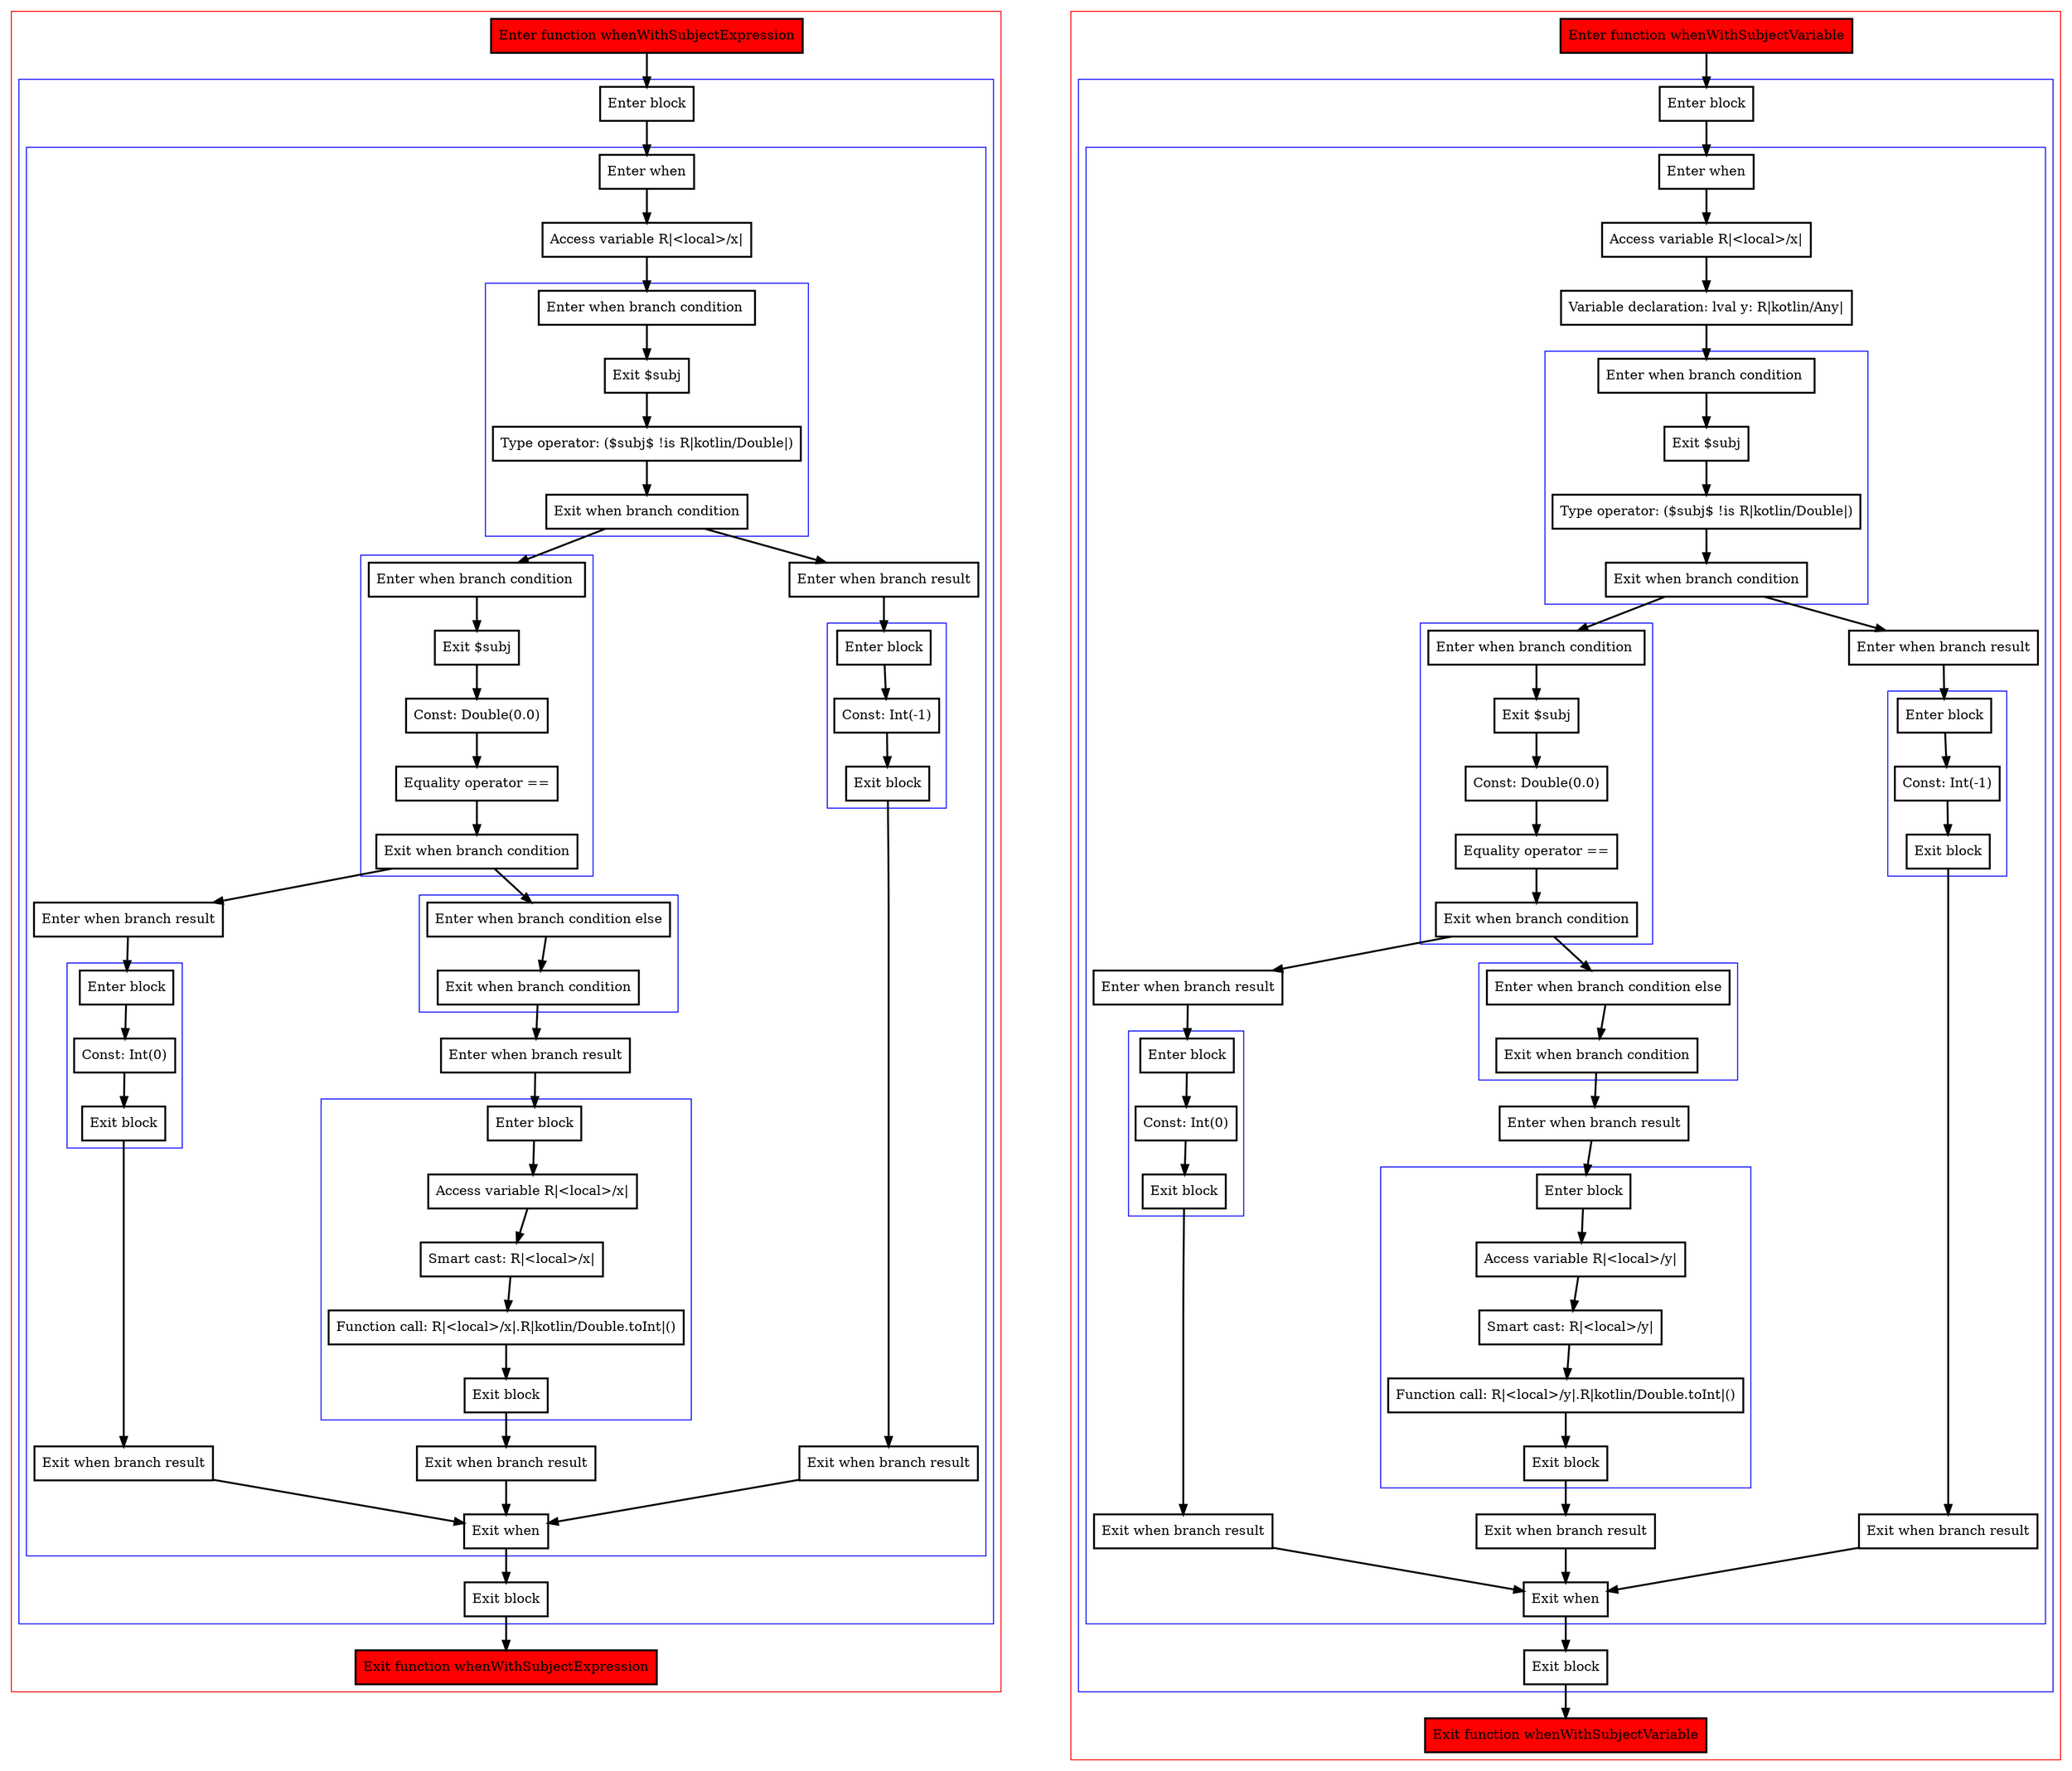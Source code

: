 digraph whenSubjectExpression_kt {
    graph [nodesep=3]
    node [shape=box penwidth=2]
    edge [penwidth=2]

    subgraph cluster_0 {
        color=red
        0 [label="Enter function whenWithSubjectExpression" style="filled" fillcolor=red];
        subgraph cluster_1 {
            color=blue
            1 [label="Enter block"];
            subgraph cluster_2 {
                color=blue
                2 [label="Enter when"];
                3 [label="Access variable R|<local>/x|"];
                subgraph cluster_3 {
                    color=blue
                    4 [label="Enter when branch condition "];
                    5 [label="Exit $subj"];
                    6 [label="Type operator: ($subj$ !is R|kotlin/Double|)"];
                    7 [label="Exit when branch condition"];
                }
                subgraph cluster_4 {
                    color=blue
                    8 [label="Enter when branch condition "];
                    9 [label="Exit $subj"];
                    10 [label="Const: Double(0.0)"];
                    11 [label="Equality operator =="];
                    12 [label="Exit when branch condition"];
                }
                subgraph cluster_5 {
                    color=blue
                    13 [label="Enter when branch condition else"];
                    14 [label="Exit when branch condition"];
                }
                15 [label="Enter when branch result"];
                subgraph cluster_6 {
                    color=blue
                    16 [label="Enter block"];
                    17 [label="Access variable R|<local>/x|"];
                    18 [label="Smart cast: R|<local>/x|"];
                    19 [label="Function call: R|<local>/x|.R|kotlin/Double.toInt|()"];
                    20 [label="Exit block"];
                }
                21 [label="Exit when branch result"];
                22 [label="Enter when branch result"];
                subgraph cluster_7 {
                    color=blue
                    23 [label="Enter block"];
                    24 [label="Const: Int(0)"];
                    25 [label="Exit block"];
                }
                26 [label="Exit when branch result"];
                27 [label="Enter when branch result"];
                subgraph cluster_8 {
                    color=blue
                    28 [label="Enter block"];
                    29 [label="Const: Int(-1)"];
                    30 [label="Exit block"];
                }
                31 [label="Exit when branch result"];
                32 [label="Exit when"];
            }
            33 [label="Exit block"];
        }
        34 [label="Exit function whenWithSubjectExpression" style="filled" fillcolor=red];
    }
    0 -> {1};
    1 -> {2};
    2 -> {3};
    3 -> {4};
    4 -> {5};
    5 -> {6};
    6 -> {7};
    7 -> {27 8};
    8 -> {9};
    9 -> {10};
    10 -> {11};
    11 -> {12};
    12 -> {22 13};
    13 -> {14};
    14 -> {15};
    15 -> {16};
    16 -> {17};
    17 -> {18};
    18 -> {19};
    19 -> {20};
    20 -> {21};
    21 -> {32};
    22 -> {23};
    23 -> {24};
    24 -> {25};
    25 -> {26};
    26 -> {32};
    27 -> {28};
    28 -> {29};
    29 -> {30};
    30 -> {31};
    31 -> {32};
    32 -> {33};
    33 -> {34};

    subgraph cluster_9 {
        color=red
        35 [label="Enter function whenWithSubjectVariable" style="filled" fillcolor=red];
        subgraph cluster_10 {
            color=blue
            36 [label="Enter block"];
            subgraph cluster_11 {
                color=blue
                37 [label="Enter when"];
                38 [label="Access variable R|<local>/x|"];
                39 [label="Variable declaration: lval y: R|kotlin/Any|"];
                subgraph cluster_12 {
                    color=blue
                    40 [label="Enter when branch condition "];
                    41 [label="Exit $subj"];
                    42 [label="Type operator: ($subj$ !is R|kotlin/Double|)"];
                    43 [label="Exit when branch condition"];
                }
                subgraph cluster_13 {
                    color=blue
                    44 [label="Enter when branch condition "];
                    45 [label="Exit $subj"];
                    46 [label="Const: Double(0.0)"];
                    47 [label="Equality operator =="];
                    48 [label="Exit when branch condition"];
                }
                subgraph cluster_14 {
                    color=blue
                    49 [label="Enter when branch condition else"];
                    50 [label="Exit when branch condition"];
                }
                51 [label="Enter when branch result"];
                subgraph cluster_15 {
                    color=blue
                    52 [label="Enter block"];
                    53 [label="Access variable R|<local>/y|"];
                    54 [label="Smart cast: R|<local>/y|"];
                    55 [label="Function call: R|<local>/y|.R|kotlin/Double.toInt|()"];
                    56 [label="Exit block"];
                }
                57 [label="Exit when branch result"];
                58 [label="Enter when branch result"];
                subgraph cluster_16 {
                    color=blue
                    59 [label="Enter block"];
                    60 [label="Const: Int(0)"];
                    61 [label="Exit block"];
                }
                62 [label="Exit when branch result"];
                63 [label="Enter when branch result"];
                subgraph cluster_17 {
                    color=blue
                    64 [label="Enter block"];
                    65 [label="Const: Int(-1)"];
                    66 [label="Exit block"];
                }
                67 [label="Exit when branch result"];
                68 [label="Exit when"];
            }
            69 [label="Exit block"];
        }
        70 [label="Exit function whenWithSubjectVariable" style="filled" fillcolor=red];
    }
    35 -> {36};
    36 -> {37};
    37 -> {38};
    38 -> {39};
    39 -> {40};
    40 -> {41};
    41 -> {42};
    42 -> {43};
    43 -> {63 44};
    44 -> {45};
    45 -> {46};
    46 -> {47};
    47 -> {48};
    48 -> {58 49};
    49 -> {50};
    50 -> {51};
    51 -> {52};
    52 -> {53};
    53 -> {54};
    54 -> {55};
    55 -> {56};
    56 -> {57};
    57 -> {68};
    58 -> {59};
    59 -> {60};
    60 -> {61};
    61 -> {62};
    62 -> {68};
    63 -> {64};
    64 -> {65};
    65 -> {66};
    66 -> {67};
    67 -> {68};
    68 -> {69};
    69 -> {70};

}
